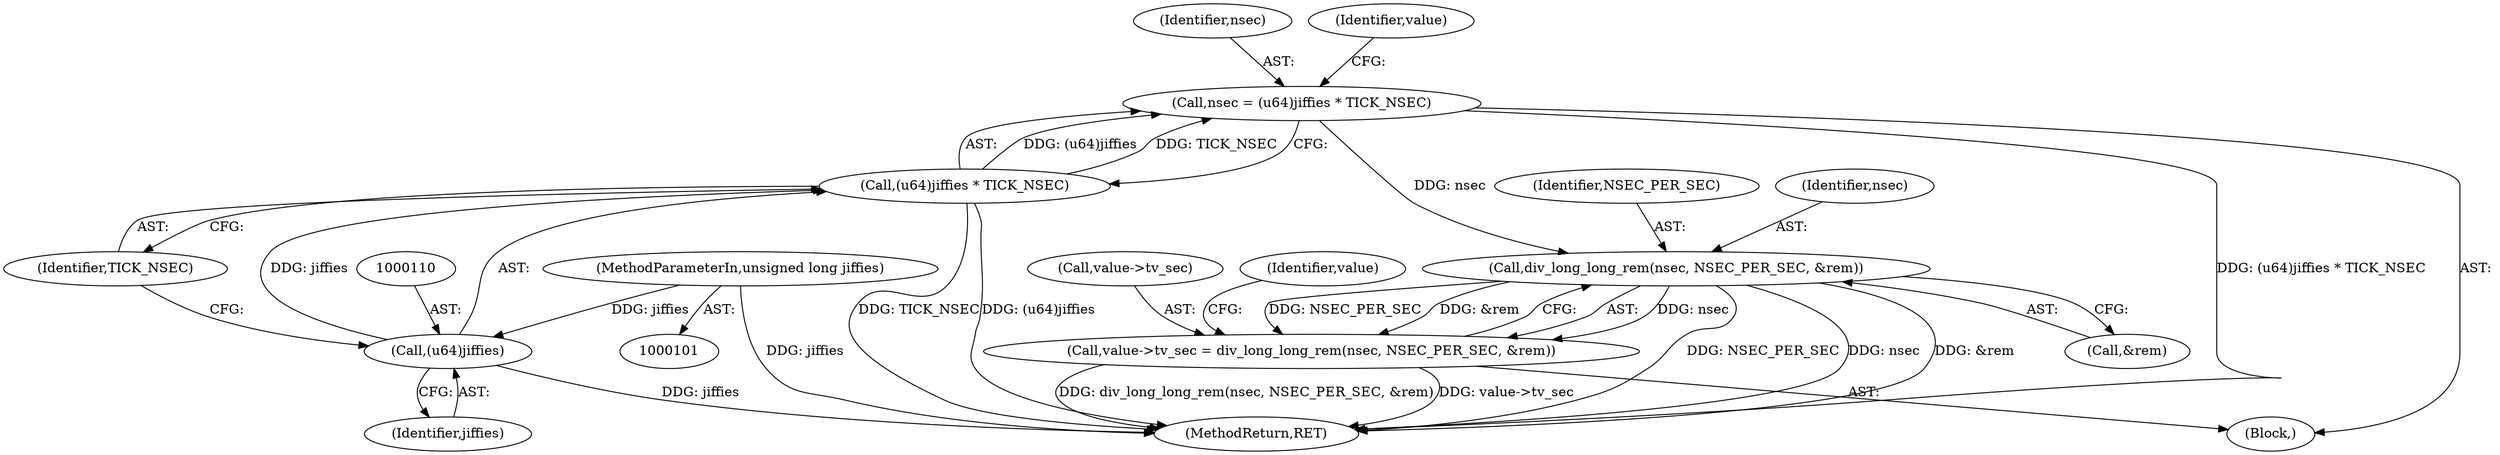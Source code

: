 digraph "0_linux_f8bd2258e2d520dff28c855658bd24bdafb5102d@integer" {
"1000106" [label="(Call,nsec = (u64)jiffies * TICK_NSEC)"];
"1000108" [label="(Call,(u64)jiffies * TICK_NSEC)"];
"1000109" [label="(Call,(u64)jiffies)"];
"1000102" [label="(MethodParameterIn,unsigned long jiffies)"];
"1000118" [label="(Call,div_long_long_rem(nsec, NSEC_PER_SEC, &rem))"];
"1000114" [label="(Call,value->tv_sec = div_long_long_rem(nsec, NSEC_PER_SEC, &rem))"];
"1000115" [label="(Call,value->tv_sec)"];
"1000121" [label="(Call,&rem)"];
"1000104" [label="(Block,)"];
"1000111" [label="(Identifier,jiffies)"];
"1000107" [label="(Identifier,nsec)"];
"1000109" [label="(Call,(u64)jiffies)"];
"1000114" [label="(Call,value->tv_sec = div_long_long_rem(nsec, NSEC_PER_SEC, &rem))"];
"1000125" [label="(Identifier,value)"];
"1000112" [label="(Identifier,TICK_NSEC)"];
"1000120" [label="(Identifier,NSEC_PER_SEC)"];
"1000106" [label="(Call,nsec = (u64)jiffies * TICK_NSEC)"];
"1000102" [label="(MethodParameterIn,unsigned long jiffies)"];
"1000118" [label="(Call,div_long_long_rem(nsec, NSEC_PER_SEC, &rem))"];
"1000119" [label="(Identifier,nsec)"];
"1000108" [label="(Call,(u64)jiffies * TICK_NSEC)"];
"1000116" [label="(Identifier,value)"];
"1000130" [label="(MethodReturn,RET)"];
"1000106" -> "1000104"  [label="AST: "];
"1000106" -> "1000108"  [label="CFG: "];
"1000107" -> "1000106"  [label="AST: "];
"1000108" -> "1000106"  [label="AST: "];
"1000116" -> "1000106"  [label="CFG: "];
"1000106" -> "1000130"  [label="DDG: (u64)jiffies * TICK_NSEC"];
"1000108" -> "1000106"  [label="DDG: (u64)jiffies"];
"1000108" -> "1000106"  [label="DDG: TICK_NSEC"];
"1000106" -> "1000118"  [label="DDG: nsec"];
"1000108" -> "1000112"  [label="CFG: "];
"1000109" -> "1000108"  [label="AST: "];
"1000112" -> "1000108"  [label="AST: "];
"1000108" -> "1000130"  [label="DDG: TICK_NSEC"];
"1000108" -> "1000130"  [label="DDG: (u64)jiffies"];
"1000109" -> "1000108"  [label="DDG: jiffies"];
"1000109" -> "1000111"  [label="CFG: "];
"1000110" -> "1000109"  [label="AST: "];
"1000111" -> "1000109"  [label="AST: "];
"1000112" -> "1000109"  [label="CFG: "];
"1000109" -> "1000130"  [label="DDG: jiffies"];
"1000102" -> "1000109"  [label="DDG: jiffies"];
"1000102" -> "1000101"  [label="AST: "];
"1000102" -> "1000130"  [label="DDG: jiffies"];
"1000118" -> "1000114"  [label="AST: "];
"1000118" -> "1000121"  [label="CFG: "];
"1000119" -> "1000118"  [label="AST: "];
"1000120" -> "1000118"  [label="AST: "];
"1000121" -> "1000118"  [label="AST: "];
"1000114" -> "1000118"  [label="CFG: "];
"1000118" -> "1000130"  [label="DDG: NSEC_PER_SEC"];
"1000118" -> "1000130"  [label="DDG: nsec"];
"1000118" -> "1000130"  [label="DDG: &rem"];
"1000118" -> "1000114"  [label="DDG: nsec"];
"1000118" -> "1000114"  [label="DDG: NSEC_PER_SEC"];
"1000118" -> "1000114"  [label="DDG: &rem"];
"1000114" -> "1000104"  [label="AST: "];
"1000115" -> "1000114"  [label="AST: "];
"1000125" -> "1000114"  [label="CFG: "];
"1000114" -> "1000130"  [label="DDG: div_long_long_rem(nsec, NSEC_PER_SEC, &rem)"];
"1000114" -> "1000130"  [label="DDG: value->tv_sec"];
}
